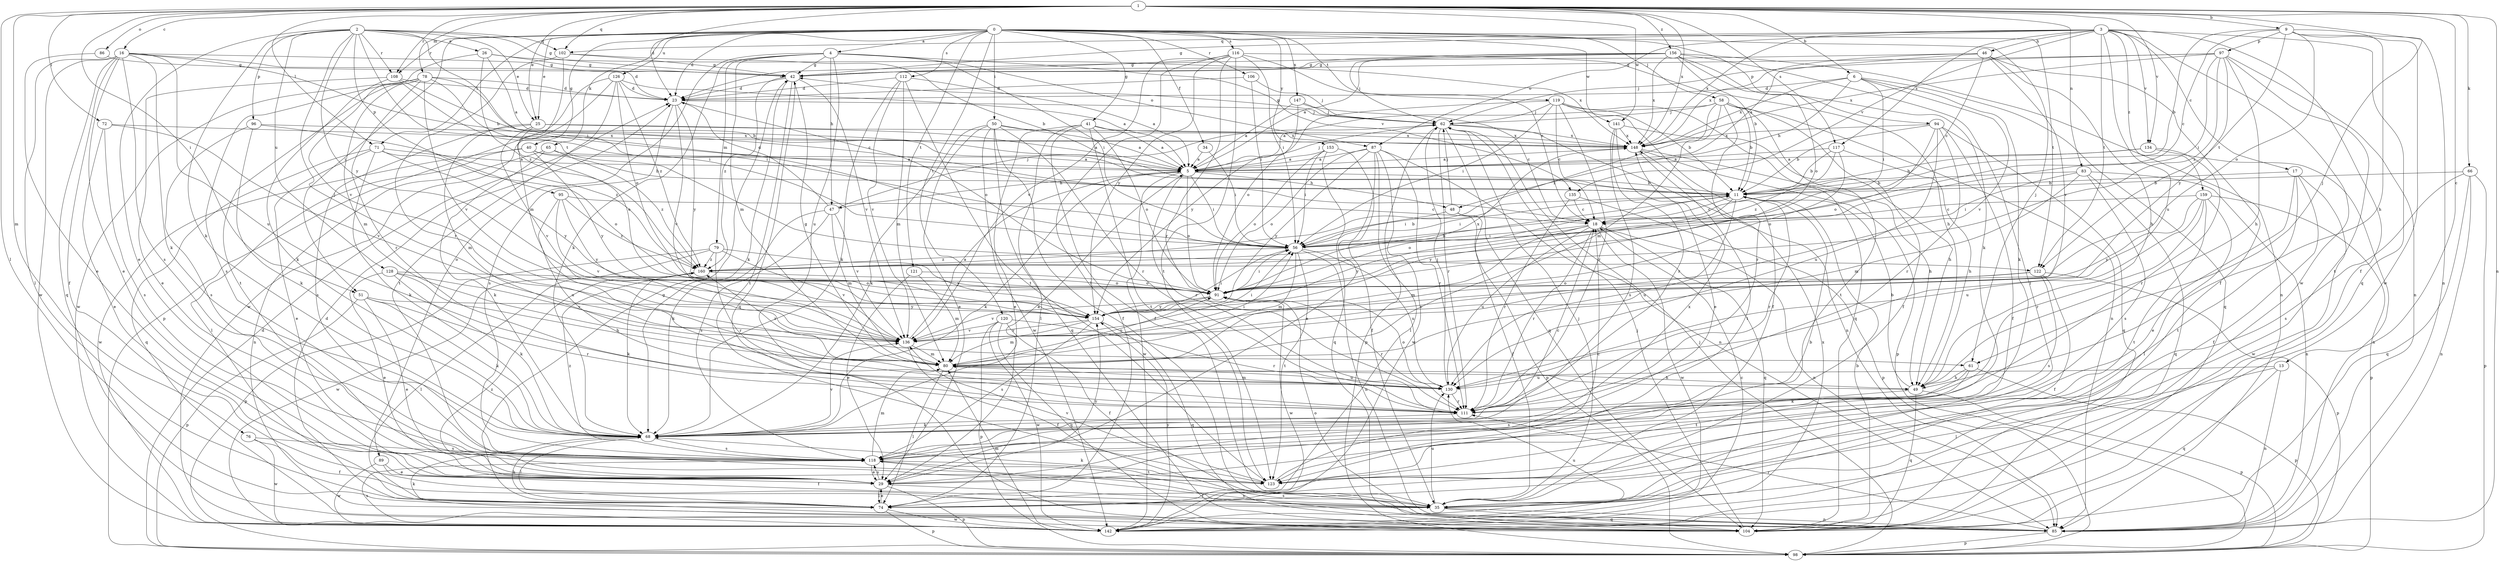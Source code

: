 strict digraph  {
0;
1;
2;
3;
4;
5;
6;
9;
11;
13;
16;
17;
18;
23;
25;
26;
29;
34;
35;
40;
41;
42;
46;
47;
48;
49;
50;
51;
56;
58;
61;
62;
65;
66;
68;
71;
72;
74;
76;
78;
79;
80;
83;
85;
86;
87;
89;
91;
94;
95;
96;
97;
98;
102;
104;
106;
108;
111;
112;
116;
117;
118;
119;
120;
121;
122;
123;
126;
128;
130;
134;
135;
136;
141;
142;
147;
148;
153;
154;
156;
159;
160;
0 -> 4  [label=a];
0 -> 23  [label=d];
0 -> 25  [label=e];
0 -> 34  [label=f];
0 -> 40  [label=g];
0 -> 41  [label=g];
0 -> 50  [label=i];
0 -> 51  [label=i];
0 -> 58  [label=j];
0 -> 61  [label=j];
0 -> 65  [label=k];
0 -> 71  [label=l];
0 -> 94  [label=p];
0 -> 106  [label=r];
0 -> 108  [label=r];
0 -> 112  [label=s];
0 -> 116  [label=s];
0 -> 119  [label=t];
0 -> 120  [label=t];
0 -> 121  [label=t];
0 -> 122  [label=t];
0 -> 126  [label=u];
0 -> 141  [label=w];
0 -> 147  [label=x];
0 -> 153  [label=y];
1 -> 6  [label=b];
1 -> 9  [label=b];
1 -> 13  [label=c];
1 -> 16  [label=c];
1 -> 23  [label=d];
1 -> 25  [label=e];
1 -> 51  [label=i];
1 -> 61  [label=j];
1 -> 66  [label=k];
1 -> 71  [label=l];
1 -> 72  [label=l];
1 -> 74  [label=l];
1 -> 76  [label=m];
1 -> 78  [label=m];
1 -> 83  [label=n];
1 -> 85  [label=n];
1 -> 86  [label=o];
1 -> 102  [label=q];
1 -> 108  [label=r];
1 -> 117  [label=s];
1 -> 134  [label=v];
1 -> 141  [label=w];
1 -> 148  [label=x];
1 -> 156  [label=z];
2 -> 25  [label=e];
2 -> 26  [label=e];
2 -> 29  [label=e];
2 -> 42  [label=g];
2 -> 56  [label=i];
2 -> 61  [label=j];
2 -> 68  [label=k];
2 -> 95  [label=p];
2 -> 96  [label=p];
2 -> 102  [label=q];
2 -> 108  [label=r];
2 -> 122  [label=t];
2 -> 128  [label=u];
2 -> 154  [label=y];
3 -> 17  [label=c];
3 -> 35  [label=f];
3 -> 42  [label=g];
3 -> 46  [label=h];
3 -> 87  [label=o];
3 -> 102  [label=q];
3 -> 104  [label=q];
3 -> 117  [label=s];
3 -> 122  [label=t];
3 -> 130  [label=u];
3 -> 134  [label=v];
3 -> 135  [label=v];
3 -> 142  [label=w];
3 -> 148  [label=x];
3 -> 159  [label=z];
4 -> 42  [label=g];
4 -> 47  [label=h];
4 -> 56  [label=i];
4 -> 68  [label=k];
4 -> 79  [label=m];
4 -> 80  [label=m];
4 -> 87  [label=o];
4 -> 89  [label=o];
4 -> 130  [label=u];
4 -> 135  [label=v];
5 -> 11  [label=b];
5 -> 47  [label=h];
5 -> 48  [label=h];
5 -> 56  [label=i];
5 -> 62  [label=j];
5 -> 68  [label=k];
5 -> 91  [label=o];
5 -> 111  [label=r];
5 -> 142  [label=w];
6 -> 23  [label=d];
6 -> 48  [label=h];
6 -> 56  [label=i];
6 -> 68  [label=k];
6 -> 104  [label=q];
6 -> 136  [label=v];
6 -> 148  [label=x];
9 -> 11  [label=b];
9 -> 18  [label=c];
9 -> 49  [label=h];
9 -> 85  [label=n];
9 -> 91  [label=o];
9 -> 97  [label=p];
9 -> 122  [label=t];
9 -> 142  [label=w];
11 -> 18  [label=c];
11 -> 56  [label=i];
11 -> 91  [label=o];
11 -> 111  [label=r];
11 -> 130  [label=u];
11 -> 154  [label=y];
13 -> 74  [label=l];
13 -> 85  [label=n];
13 -> 104  [label=q];
13 -> 130  [label=u];
16 -> 11  [label=b];
16 -> 23  [label=d];
16 -> 29  [label=e];
16 -> 35  [label=f];
16 -> 42  [label=g];
16 -> 68  [label=k];
16 -> 74  [label=l];
16 -> 104  [label=q];
16 -> 118  [label=s];
16 -> 130  [label=u];
16 -> 142  [label=w];
17 -> 11  [label=b];
17 -> 29  [label=e];
17 -> 35  [label=f];
17 -> 123  [label=t];
17 -> 142  [label=w];
18 -> 56  [label=i];
18 -> 80  [label=m];
18 -> 85  [label=n];
18 -> 104  [label=q];
18 -> 111  [label=r];
18 -> 130  [label=u];
18 -> 142  [label=w];
18 -> 154  [label=y];
23 -> 62  [label=j];
23 -> 91  [label=o];
23 -> 118  [label=s];
23 -> 136  [label=v];
23 -> 154  [label=y];
25 -> 5  [label=a];
25 -> 80  [label=m];
25 -> 91  [label=o];
25 -> 118  [label=s];
25 -> 136  [label=v];
25 -> 148  [label=x];
26 -> 5  [label=a];
26 -> 42  [label=g];
26 -> 136  [label=v];
26 -> 148  [label=x];
26 -> 160  [label=z];
29 -> 11  [label=b];
29 -> 35  [label=f];
29 -> 74  [label=l];
29 -> 98  [label=p];
29 -> 118  [label=s];
29 -> 154  [label=y];
34 -> 5  [label=a];
34 -> 56  [label=i];
35 -> 62  [label=j];
35 -> 85  [label=n];
35 -> 104  [label=q];
35 -> 130  [label=u];
35 -> 160  [label=z];
40 -> 5  [label=a];
40 -> 11  [label=b];
40 -> 74  [label=l];
40 -> 142  [label=w];
40 -> 154  [label=y];
41 -> 5  [label=a];
41 -> 29  [label=e];
41 -> 35  [label=f];
41 -> 74  [label=l];
41 -> 91  [label=o];
41 -> 123  [label=t];
41 -> 148  [label=x];
42 -> 23  [label=d];
42 -> 68  [label=k];
42 -> 104  [label=q];
42 -> 123  [label=t];
42 -> 136  [label=v];
42 -> 160  [label=z];
46 -> 5  [label=a];
46 -> 18  [label=c];
46 -> 35  [label=f];
46 -> 42  [label=g];
46 -> 49  [label=h];
46 -> 136  [label=v];
46 -> 148  [label=x];
47 -> 23  [label=d];
47 -> 62  [label=j];
47 -> 68  [label=k];
47 -> 80  [label=m];
47 -> 118  [label=s];
47 -> 136  [label=v];
48 -> 35  [label=f];
48 -> 56  [label=i];
48 -> 62  [label=j];
48 -> 98  [label=p];
49 -> 11  [label=b];
49 -> 98  [label=p];
49 -> 104  [label=q];
49 -> 118  [label=s];
50 -> 5  [label=a];
50 -> 29  [label=e];
50 -> 35  [label=f];
50 -> 68  [label=k];
50 -> 104  [label=q];
50 -> 111  [label=r];
50 -> 142  [label=w];
50 -> 148  [label=x];
51 -> 29  [label=e];
51 -> 68  [label=k];
51 -> 98  [label=p];
51 -> 111  [label=r];
51 -> 154  [label=y];
56 -> 11  [label=b];
56 -> 80  [label=m];
56 -> 85  [label=n];
56 -> 123  [label=t];
56 -> 130  [label=u];
56 -> 160  [label=z];
58 -> 5  [label=a];
58 -> 11  [label=b];
58 -> 35  [label=f];
58 -> 62  [label=j];
58 -> 80  [label=m];
58 -> 85  [label=n];
58 -> 111  [label=r];
58 -> 123  [label=t];
58 -> 160  [label=z];
61 -> 49  [label=h];
61 -> 68  [label=k];
61 -> 98  [label=p];
61 -> 123  [label=t];
62 -> 42  [label=g];
62 -> 85  [label=n];
62 -> 98  [label=p];
62 -> 104  [label=q];
62 -> 111  [label=r];
62 -> 148  [label=x];
65 -> 5  [label=a];
65 -> 68  [label=k];
65 -> 85  [label=n];
65 -> 160  [label=z];
66 -> 11  [label=b];
66 -> 85  [label=n];
66 -> 98  [label=p];
66 -> 104  [label=q];
66 -> 118  [label=s];
68 -> 5  [label=a];
68 -> 18  [label=c];
68 -> 74  [label=l];
68 -> 118  [label=s];
68 -> 136  [label=v];
71 -> 5  [label=a];
71 -> 29  [label=e];
71 -> 68  [label=k];
71 -> 91  [label=o];
71 -> 104  [label=q];
71 -> 154  [label=y];
72 -> 29  [label=e];
72 -> 118  [label=s];
72 -> 136  [label=v];
72 -> 148  [label=x];
74 -> 29  [label=e];
74 -> 42  [label=g];
74 -> 68  [label=k];
74 -> 98  [label=p];
74 -> 142  [label=w];
76 -> 35  [label=f];
76 -> 118  [label=s];
76 -> 142  [label=w];
78 -> 18  [label=c];
78 -> 23  [label=d];
78 -> 56  [label=i];
78 -> 80  [label=m];
78 -> 111  [label=r];
78 -> 118  [label=s];
78 -> 123  [label=t];
78 -> 136  [label=v];
78 -> 142  [label=w];
79 -> 98  [label=p];
79 -> 111  [label=r];
79 -> 136  [label=v];
79 -> 142  [label=w];
79 -> 154  [label=y];
79 -> 160  [label=z];
80 -> 42  [label=g];
80 -> 49  [label=h];
80 -> 56  [label=i];
80 -> 74  [label=l];
80 -> 91  [label=o];
80 -> 130  [label=u];
80 -> 160  [label=z];
83 -> 11  [label=b];
83 -> 56  [label=i];
83 -> 80  [label=m];
83 -> 85  [label=n];
83 -> 104  [label=q];
83 -> 118  [label=s];
85 -> 23  [label=d];
85 -> 91  [label=o];
85 -> 98  [label=p];
85 -> 111  [label=r];
85 -> 118  [label=s];
86 -> 29  [label=e];
86 -> 42  [label=g];
87 -> 5  [label=a];
87 -> 29  [label=e];
87 -> 74  [label=l];
87 -> 85  [label=n];
87 -> 91  [label=o];
87 -> 111  [label=r];
87 -> 142  [label=w];
87 -> 154  [label=y];
89 -> 29  [label=e];
89 -> 35  [label=f];
89 -> 142  [label=w];
91 -> 56  [label=i];
91 -> 111  [label=r];
91 -> 136  [label=v];
91 -> 142  [label=w];
91 -> 148  [label=x];
91 -> 154  [label=y];
94 -> 11  [label=b];
94 -> 35  [label=f];
94 -> 91  [label=o];
94 -> 104  [label=q];
94 -> 111  [label=r];
94 -> 130  [label=u];
94 -> 148  [label=x];
95 -> 18  [label=c];
95 -> 130  [label=u];
95 -> 136  [label=v];
95 -> 154  [label=y];
95 -> 160  [label=z];
96 -> 68  [label=k];
96 -> 118  [label=s];
96 -> 148  [label=x];
96 -> 160  [label=z];
97 -> 42  [label=g];
97 -> 49  [label=h];
97 -> 56  [label=i];
97 -> 62  [label=j];
97 -> 85  [label=n];
97 -> 123  [label=t];
97 -> 148  [label=x];
97 -> 154  [label=y];
97 -> 160  [label=z];
98 -> 23  [label=d];
98 -> 62  [label=j];
102 -> 11  [label=b];
102 -> 42  [label=g];
102 -> 80  [label=m];
102 -> 111  [label=r];
104 -> 11  [label=b];
104 -> 62  [label=j];
104 -> 68  [label=k];
106 -> 23  [label=d];
106 -> 56  [label=i];
106 -> 62  [label=j];
108 -> 11  [label=b];
108 -> 23  [label=d];
108 -> 29  [label=e];
108 -> 56  [label=i];
108 -> 68  [label=k];
111 -> 68  [label=k];
112 -> 5  [label=a];
112 -> 23  [label=d];
112 -> 68  [label=k];
112 -> 80  [label=m];
112 -> 123  [label=t];
112 -> 136  [label=v];
116 -> 18  [label=c];
116 -> 42  [label=g];
116 -> 49  [label=h];
116 -> 56  [label=i];
116 -> 74  [label=l];
116 -> 111  [label=r];
116 -> 123  [label=t];
116 -> 136  [label=v];
116 -> 154  [label=y];
117 -> 5  [label=a];
117 -> 11  [label=b];
117 -> 49  [label=h];
117 -> 91  [label=o];
117 -> 160  [label=z];
118 -> 29  [label=e];
118 -> 80  [label=m];
118 -> 85  [label=n];
118 -> 123  [label=t];
118 -> 148  [label=x];
118 -> 160  [label=z];
119 -> 11  [label=b];
119 -> 18  [label=c];
119 -> 35  [label=f];
119 -> 56  [label=i];
119 -> 62  [label=j];
119 -> 104  [label=q];
119 -> 111  [label=r];
119 -> 154  [label=y];
120 -> 35  [label=f];
120 -> 98  [label=p];
120 -> 104  [label=q];
120 -> 111  [label=r];
120 -> 136  [label=v];
120 -> 142  [label=w];
121 -> 29  [label=e];
121 -> 80  [label=m];
121 -> 91  [label=o];
122 -> 35  [label=f];
122 -> 91  [label=o];
122 -> 98  [label=p];
122 -> 118  [label=s];
122 -> 136  [label=v];
123 -> 18  [label=c];
123 -> 68  [label=k];
123 -> 136  [label=v];
126 -> 5  [label=a];
126 -> 23  [label=d];
126 -> 91  [label=o];
126 -> 98  [label=p];
126 -> 123  [label=t];
126 -> 142  [label=w];
126 -> 160  [label=z];
128 -> 29  [label=e];
128 -> 49  [label=h];
128 -> 68  [label=k];
128 -> 91  [label=o];
128 -> 136  [label=v];
130 -> 62  [label=j];
130 -> 80  [label=m];
130 -> 91  [label=o];
130 -> 111  [label=r];
134 -> 5  [label=a];
134 -> 11  [label=b];
134 -> 85  [label=n];
134 -> 111  [label=r];
135 -> 18  [label=c];
135 -> 98  [label=p];
135 -> 111  [label=r];
136 -> 5  [label=a];
136 -> 35  [label=f];
136 -> 56  [label=i];
136 -> 80  [label=m];
141 -> 29  [label=e];
141 -> 49  [label=h];
141 -> 111  [label=r];
141 -> 118  [label=s];
141 -> 148  [label=x];
142 -> 18  [label=c];
142 -> 80  [label=m];
142 -> 118  [label=s];
142 -> 130  [label=u];
142 -> 148  [label=x];
142 -> 154  [label=y];
147 -> 5  [label=a];
147 -> 18  [label=c];
147 -> 62  [label=j];
147 -> 91  [label=o];
148 -> 5  [label=a];
148 -> 49  [label=h];
148 -> 98  [label=p];
148 -> 123  [label=t];
153 -> 5  [label=a];
153 -> 35  [label=f];
153 -> 56  [label=i];
153 -> 91  [label=o];
153 -> 104  [label=q];
154 -> 56  [label=i];
154 -> 80  [label=m];
154 -> 104  [label=q];
154 -> 118  [label=s];
154 -> 136  [label=v];
156 -> 5  [label=a];
156 -> 11  [label=b];
156 -> 23  [label=d];
156 -> 42  [label=g];
156 -> 62  [label=j];
156 -> 68  [label=k];
156 -> 74  [label=l];
156 -> 85  [label=n];
156 -> 91  [label=o];
156 -> 148  [label=x];
159 -> 18  [label=c];
159 -> 74  [label=l];
159 -> 98  [label=p];
159 -> 111  [label=r];
159 -> 123  [label=t];
159 -> 130  [label=u];
159 -> 154  [label=y];
160 -> 11  [label=b];
160 -> 68  [label=k];
160 -> 74  [label=l];
160 -> 91  [label=o];
}

